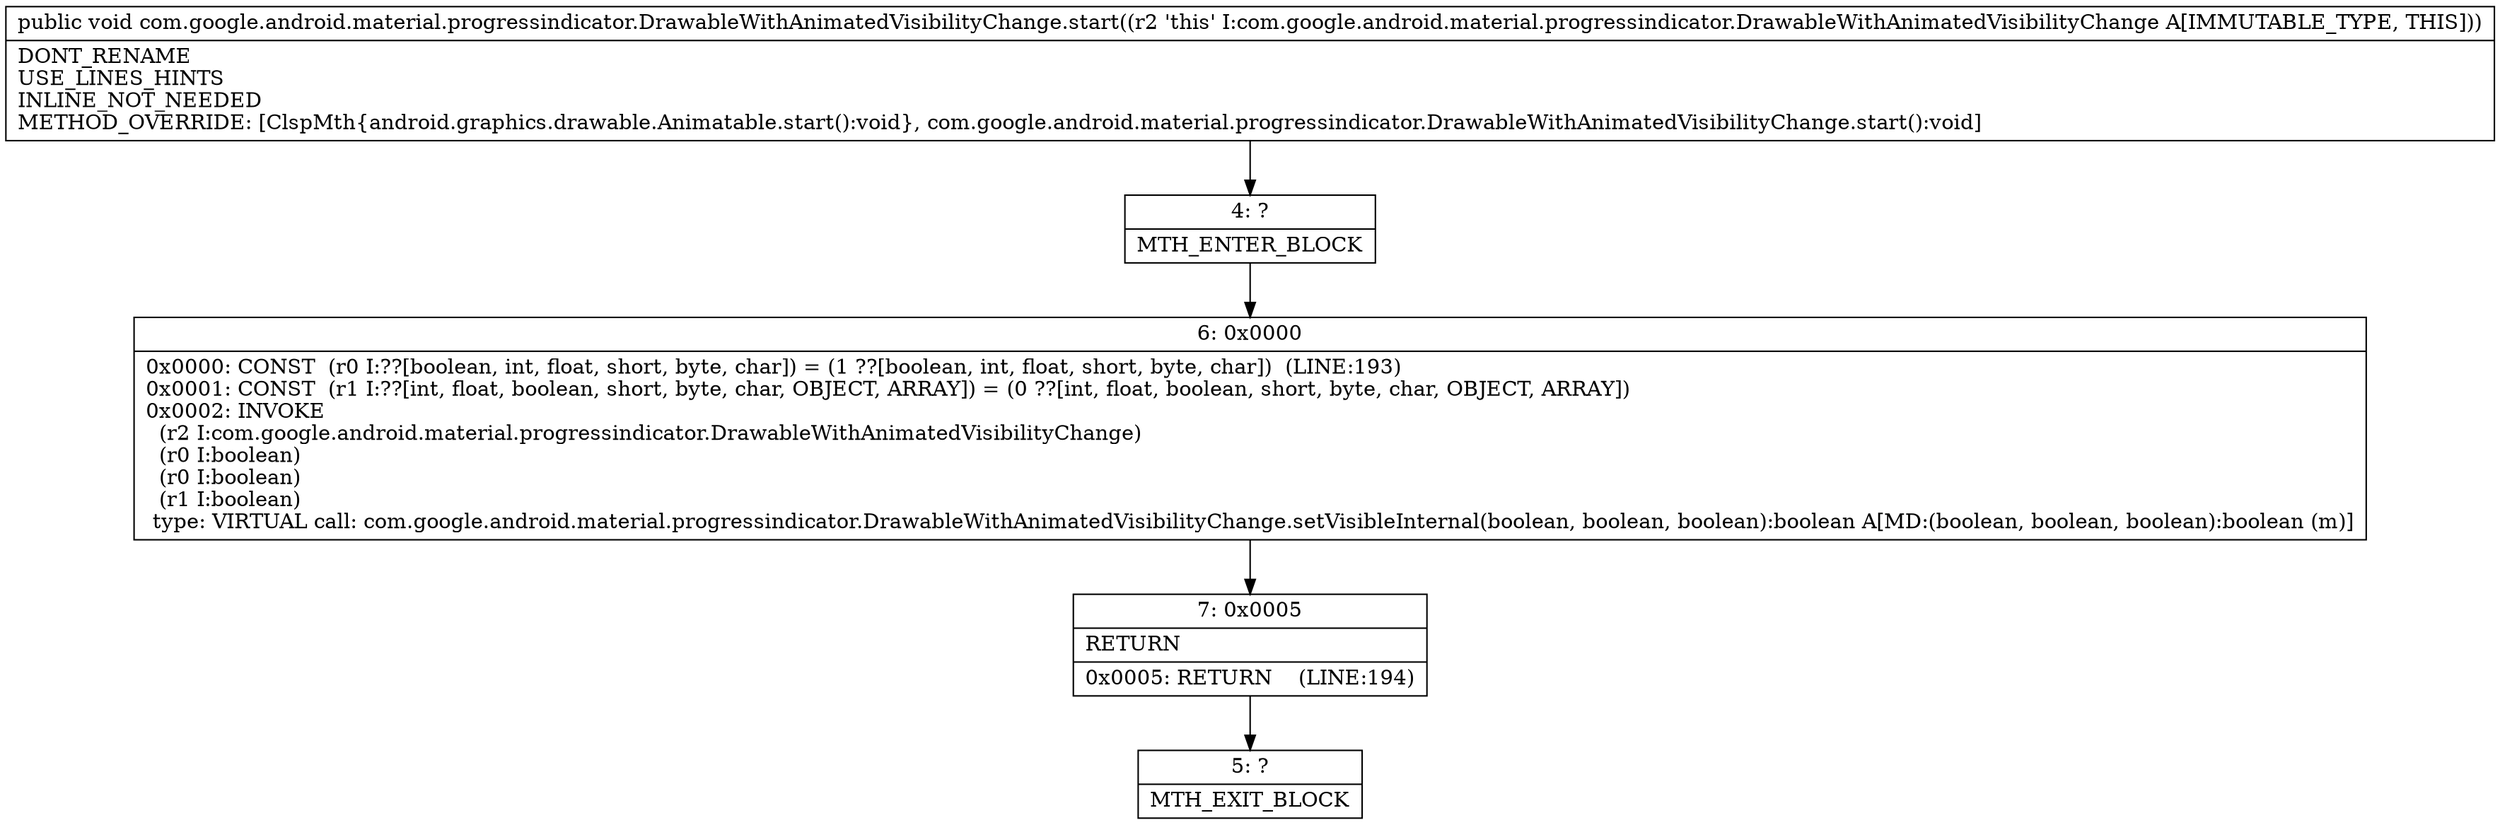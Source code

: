 digraph "CFG forcom.google.android.material.progressindicator.DrawableWithAnimatedVisibilityChange.start()V" {
Node_4 [shape=record,label="{4\:\ ?|MTH_ENTER_BLOCK\l}"];
Node_6 [shape=record,label="{6\:\ 0x0000|0x0000: CONST  (r0 I:??[boolean, int, float, short, byte, char]) = (1 ??[boolean, int, float, short, byte, char])  (LINE:193)\l0x0001: CONST  (r1 I:??[int, float, boolean, short, byte, char, OBJECT, ARRAY]) = (0 ??[int, float, boolean, short, byte, char, OBJECT, ARRAY]) \l0x0002: INVOKE  \l  (r2 I:com.google.android.material.progressindicator.DrawableWithAnimatedVisibilityChange)\l  (r0 I:boolean)\l  (r0 I:boolean)\l  (r1 I:boolean)\l type: VIRTUAL call: com.google.android.material.progressindicator.DrawableWithAnimatedVisibilityChange.setVisibleInternal(boolean, boolean, boolean):boolean A[MD:(boolean, boolean, boolean):boolean (m)]\l}"];
Node_7 [shape=record,label="{7\:\ 0x0005|RETURN\l|0x0005: RETURN    (LINE:194)\l}"];
Node_5 [shape=record,label="{5\:\ ?|MTH_EXIT_BLOCK\l}"];
MethodNode[shape=record,label="{public void com.google.android.material.progressindicator.DrawableWithAnimatedVisibilityChange.start((r2 'this' I:com.google.android.material.progressindicator.DrawableWithAnimatedVisibilityChange A[IMMUTABLE_TYPE, THIS]))  | DONT_RENAME\lUSE_LINES_HINTS\lINLINE_NOT_NEEDED\lMETHOD_OVERRIDE: [ClspMth\{android.graphics.drawable.Animatable.start():void\}, com.google.android.material.progressindicator.DrawableWithAnimatedVisibilityChange.start():void]\l}"];
MethodNode -> Node_4;Node_4 -> Node_6;
Node_6 -> Node_7;
Node_7 -> Node_5;
}

